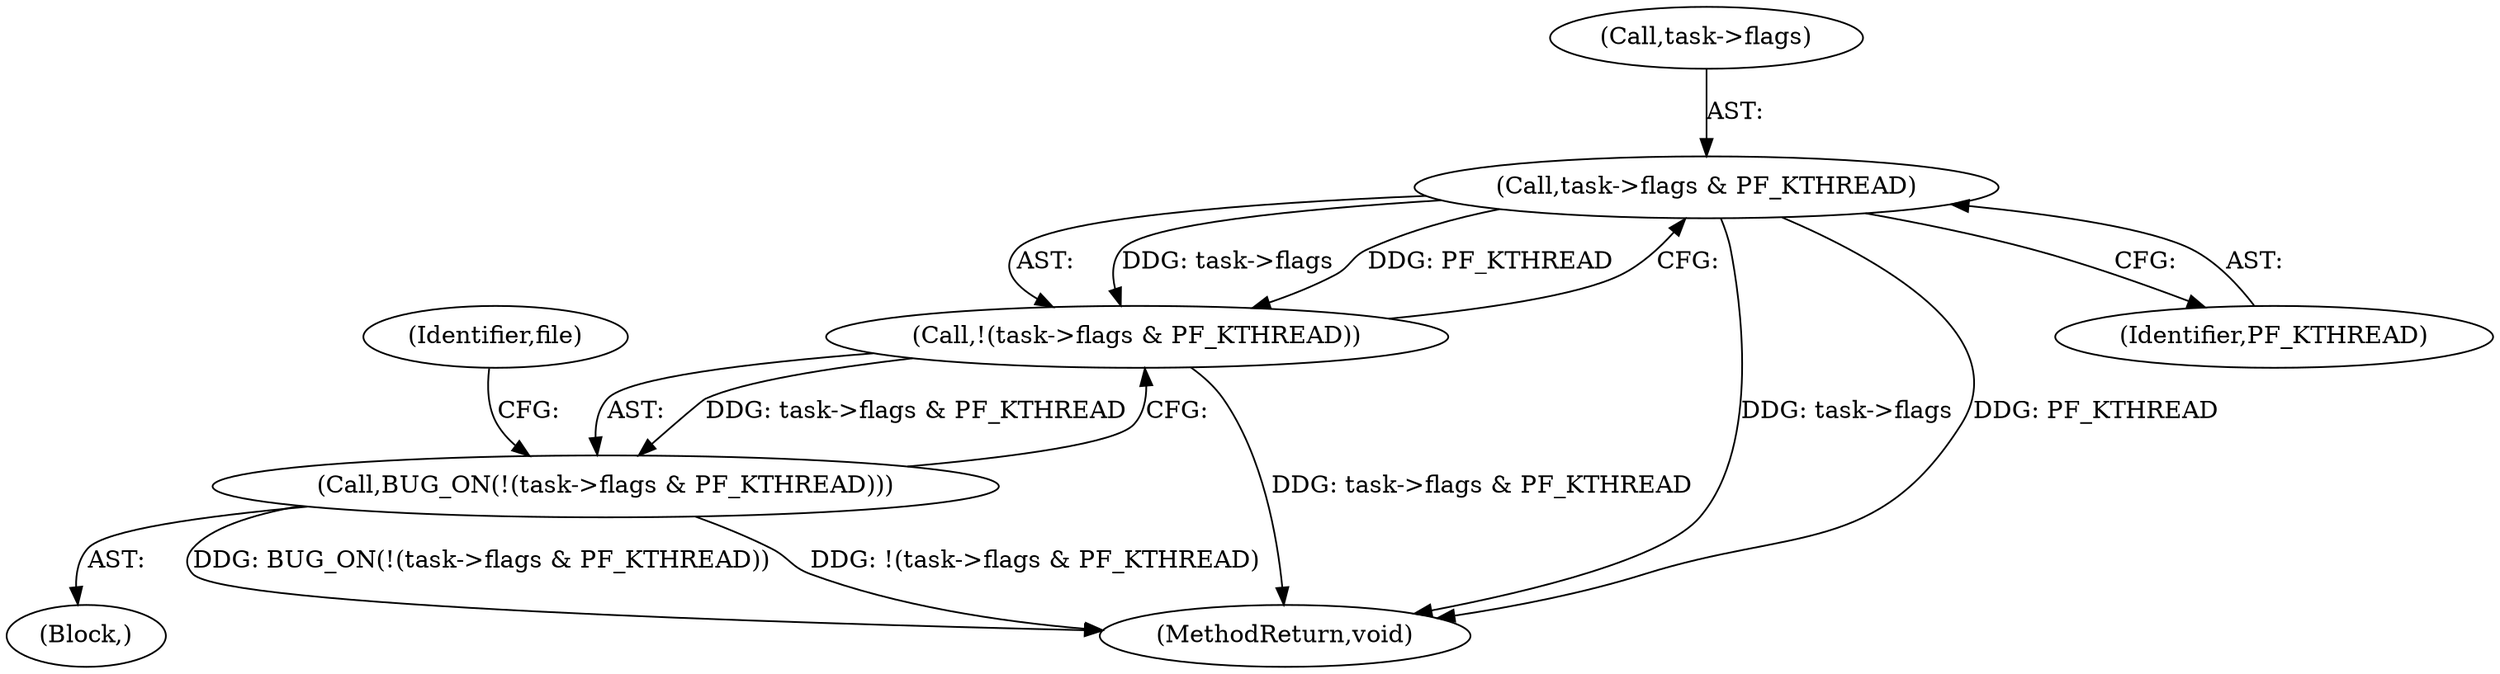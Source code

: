 digraph "0_linux_eee5cc2702929fd41cce28058dc6d6717f723f87_0@pointer" {
"1000116" [label="(Call,task->flags & PF_KTHREAD)"];
"1000115" [label="(Call,!(task->flags & PF_KTHREAD))"];
"1000114" [label="(Call,BUG_ON(!(task->flags & PF_KTHREAD)))"];
"1000123" [label="(MethodReturn,void)"];
"1000122" [label="(Identifier,file)"];
"1000115" [label="(Call,!(task->flags & PF_KTHREAD))"];
"1000116" [label="(Call,task->flags & PF_KTHREAD)"];
"1000117" [label="(Call,task->flags)"];
"1000120" [label="(Identifier,PF_KTHREAD)"];
"1000114" [label="(Call,BUG_ON(!(task->flags & PF_KTHREAD)))"];
"1000109" [label="(Block,)"];
"1000116" -> "1000115"  [label="AST: "];
"1000116" -> "1000120"  [label="CFG: "];
"1000117" -> "1000116"  [label="AST: "];
"1000120" -> "1000116"  [label="AST: "];
"1000115" -> "1000116"  [label="CFG: "];
"1000116" -> "1000123"  [label="DDG: task->flags"];
"1000116" -> "1000123"  [label="DDG: PF_KTHREAD"];
"1000116" -> "1000115"  [label="DDG: task->flags"];
"1000116" -> "1000115"  [label="DDG: PF_KTHREAD"];
"1000115" -> "1000114"  [label="AST: "];
"1000114" -> "1000115"  [label="CFG: "];
"1000115" -> "1000123"  [label="DDG: task->flags & PF_KTHREAD"];
"1000115" -> "1000114"  [label="DDG: task->flags & PF_KTHREAD"];
"1000114" -> "1000109"  [label="AST: "];
"1000122" -> "1000114"  [label="CFG: "];
"1000114" -> "1000123"  [label="DDG: BUG_ON(!(task->flags & PF_KTHREAD))"];
"1000114" -> "1000123"  [label="DDG: !(task->flags & PF_KTHREAD)"];
}

